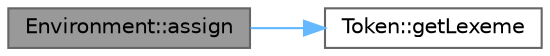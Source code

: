 digraph "Environment::assign"
{
 // LATEX_PDF_SIZE
  bgcolor="transparent";
  edge [fontname=Helvetica,fontsize=10,labelfontname=Helvetica,labelfontsize=10];
  node [fontname=Helvetica,fontsize=10,shape=box,height=0.2,width=0.4];
  rankdir="LR";
  Node1 [id="Node000001",label="Environment::assign",height=0.2,width=0.4,color="gray40", fillcolor="grey60", style="filled", fontcolor="black",tooltip="Assigns a value to a variable by its name."];
  Node1 -> Node2 [id="edge1_Node000001_Node000002",color="steelblue1",style="solid",tooltip=" "];
  Node2 [id="Node000002",label="Token::getLexeme",height=0.2,width=0.4,color="grey40", fillcolor="white", style="filled",URL="$classToken.html#a143dd2918c6d43f95010e101012a6d2e",tooltip=" "];
}
